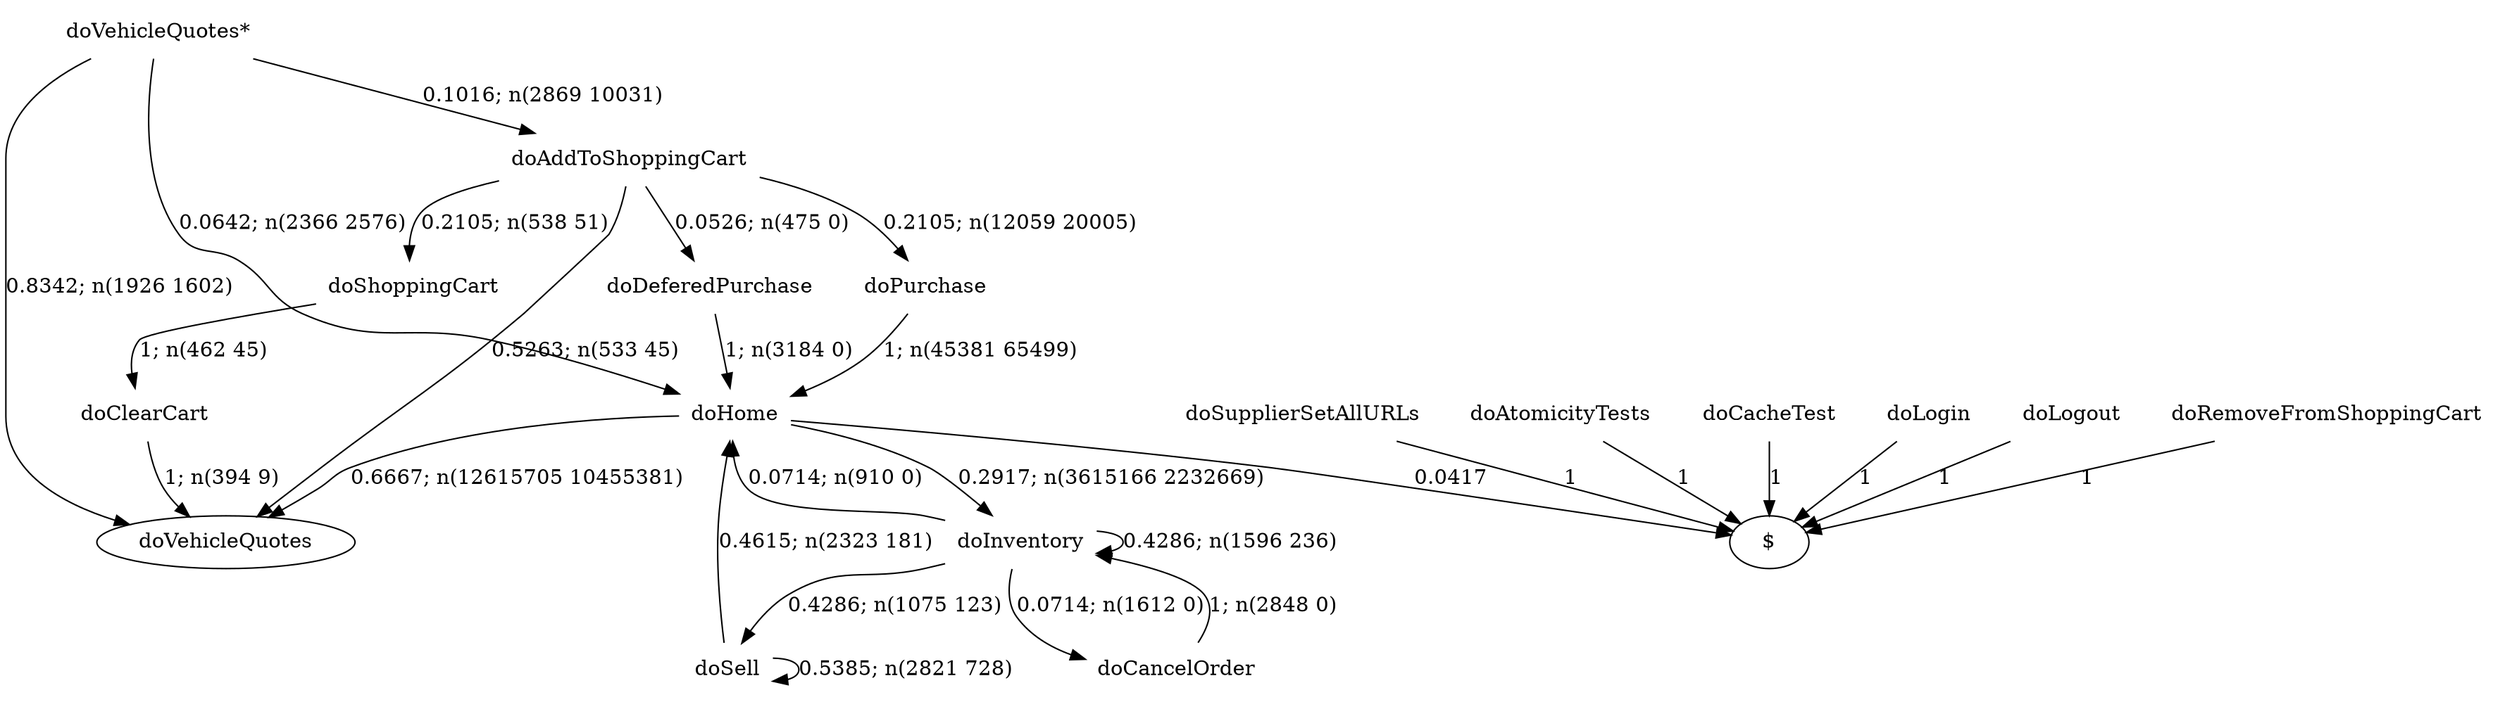digraph G {"doVehicleQuotes*" [label="doVehicleQuotes*",shape=none];"doSupplierSetAllURLs" [label="doSupplierSetAllURLs",shape=none];"doAtomicityTests" [label="doAtomicityTests",shape=none];"doCacheTest" [label="doCacheTest",shape=none];"doLogin" [label="doLogin",shape=none];"doAddToShoppingCart" [label="doAddToShoppingCart",shape=none];"doDeferedPurchase" [label="doDeferedPurchase",shape=none];"doHome" [label="doHome",shape=none];"doShoppingCart" [label="doShoppingCart",shape=none];"doClearCart" [label="doClearCart",shape=none];"doPurchase" [label="doPurchase",shape=none];"doInventory" [label="doInventory",shape=none];"doSell" [label="doSell",shape=none];"doLogout" [label="doLogout",shape=none];"doCancelOrder" [label="doCancelOrder",shape=none];"doRemoveFromShoppingCart" [label="doRemoveFromShoppingCart",shape=none];"doVehicleQuotes*"->"doVehicleQuotes" [style=solid,label="0.8342; n(1926 1602)"];"doVehicleQuotes*"->"doAddToShoppingCart" [style=solid,label="0.1016; n(2869 10031)"];"doVehicleQuotes*"->"doHome" [style=solid,label="0.0642; n(2366 2576)"];"doSupplierSetAllURLs"->"$" [style=solid,label="1"];"doAtomicityTests"->"$" [style=solid,label="1"];"doCacheTest"->"$" [style=solid,label="1"];"doLogin"->"$" [style=solid,label="1"];"doAddToShoppingCart"->"doVehicleQuotes" [style=solid,label="0.5263; n(533 45)"];"doAddToShoppingCart"->"doDeferedPurchase" [style=solid,label="0.0526; n(475 0)"];"doAddToShoppingCart"->"doShoppingCart" [style=solid,label="0.2105; n(538 51)"];"doAddToShoppingCart"->"doPurchase" [style=solid,label="0.2105; n(12059 20005)"];"doDeferedPurchase"->"doHome" [style=solid,label="1; n(3184 0)"];"doHome"->"doVehicleQuotes" [style=solid,label="0.6667; n(12615705 10455381)"];"doHome"->"doInventory" [style=solid,label="0.2917; n(3615166 2232669)"];"doHome"->"$" [style=solid,label="0.0417"];"doShoppingCart"->"doClearCart" [style=solid,label="1; n(462 45)"];"doClearCart"->"doVehicleQuotes" [style=solid,label="1; n(394 9)"];"doPurchase"->"doHome" [style=solid,label="1; n(45381 65499)"];"doInventory"->"doHome" [style=solid,label="0.0714; n(910 0)"];"doInventory"->"doInventory" [style=solid,label="0.4286; n(1596 236)"];"doInventory"->"doSell" [style=solid,label="0.4286; n(1075 123)"];"doInventory"->"doCancelOrder" [style=solid,label="0.0714; n(1612 0)"];"doSell"->"doHome" [style=solid,label="0.4615; n(2323 181)"];"doSell"->"doSell" [style=solid,label="0.5385; n(2821 728)"];"doLogout"->"$" [style=solid,label="1"];"doCancelOrder"->"doInventory" [style=solid,label="1; n(2848 0)"];"doRemoveFromShoppingCart"->"$" [style=solid,label="1"];}